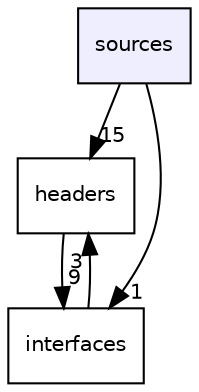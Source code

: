 digraph "sources" {
  compound=true
  node [ fontsize="10", fontname="Helvetica"];
  edge [ labelfontsize="10", labelfontname="Helvetica"];
  dir_08d237fc27d4ecd563f71c5d52f2fecc [shape=box, label="sources", style="filled", fillcolor="#eeeeff", pencolor="black", URL="dir_08d237fc27d4ecd563f71c5d52f2fecc.html"];
  dir_7f57b1e41c5acd0e859ae5f3a2b075a9 [shape=box label="headers" URL="dir_7f57b1e41c5acd0e859ae5f3a2b075a9.html"];
  dir_ff6b5900125bb0123025c1cb24bdc726 [shape=box label="interfaces" URL="dir_ff6b5900125bb0123025c1cb24bdc726.html"];
  dir_7f57b1e41c5acd0e859ae5f3a2b075a9->dir_ff6b5900125bb0123025c1cb24bdc726 [headlabel="9", labeldistance=1.5 headhref="dir_000000_000001.html"];
  dir_ff6b5900125bb0123025c1cb24bdc726->dir_7f57b1e41c5acd0e859ae5f3a2b075a9 [headlabel="3", labeldistance=1.5 headhref="dir_000001_000000.html"];
  dir_08d237fc27d4ecd563f71c5d52f2fecc->dir_7f57b1e41c5acd0e859ae5f3a2b075a9 [headlabel="15", labeldistance=1.5 headhref="dir_000002_000000.html"];
  dir_08d237fc27d4ecd563f71c5d52f2fecc->dir_ff6b5900125bb0123025c1cb24bdc726 [headlabel="1", labeldistance=1.5 headhref="dir_000002_000001.html"];
}
